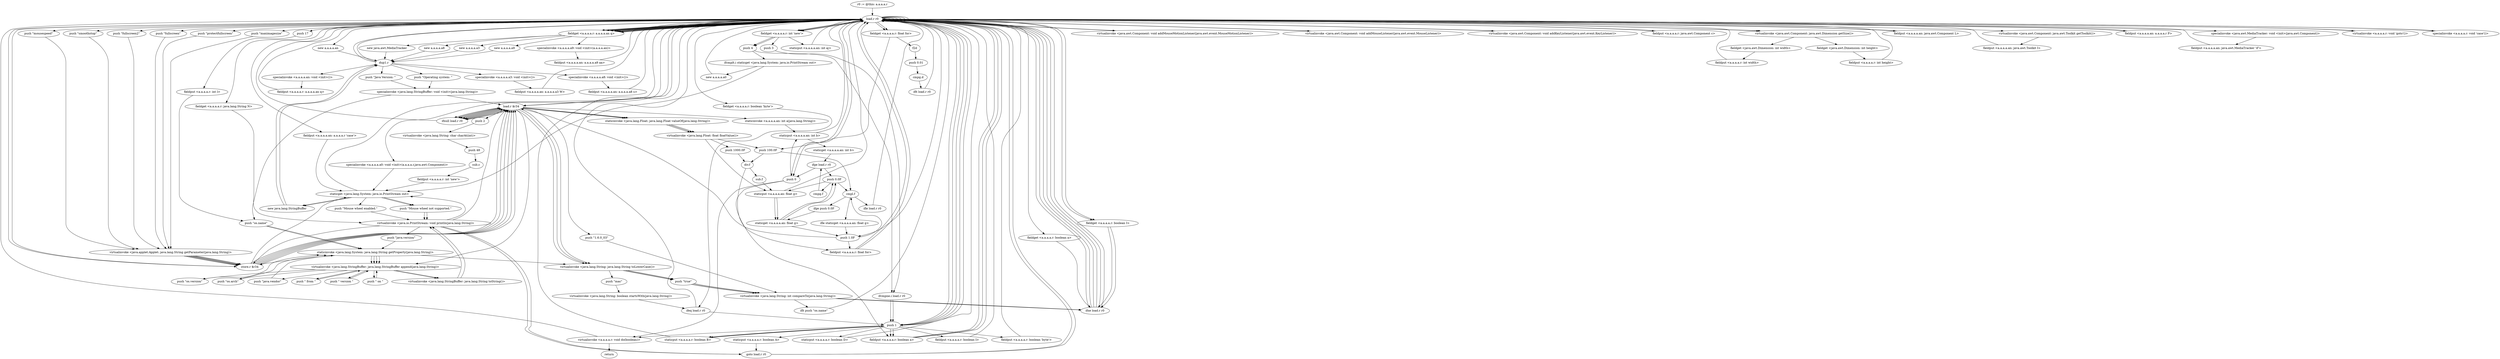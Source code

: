 digraph "" {
    "r0 := @this: a.a.a.a.r"
    "load.r r0"
    "r0 := @this: a.a.a.a.r"->"load.r r0";
    "new a.a.a.a.an"
    "load.r r0"->"new a.a.a.a.an";
    "dup1.r"
    "new a.a.a.a.an"->"dup1.r";
    "specialinvoke <a.a.a.a.an: void <init>()>"
    "dup1.r"->"specialinvoke <a.a.a.a.an: void <init>()>";
    "fieldput <a.a.a.a.r: a.a.a.a.an q>"
    "specialinvoke <a.a.a.a.an: void <init>()>"->"fieldput <a.a.a.a.r: a.a.a.a.an q>";
    "fieldput <a.a.a.a.r: a.a.a.a.an q>"->"load.r r0";
    "fieldget <a.a.a.a.r: a.a.a.a.an q>"
    "load.r r0"->"fieldget <a.a.a.a.r: a.a.a.a.an q>";
    "fieldget <a.a.a.a.r: a.a.a.a.an q>"->"load.r r0";
    "fieldput <a.a.a.a.an: a.a.a.a.r 'case'>"
    "load.r r0"->"fieldput <a.a.a.a.an: a.a.a.a.r 'case'>";
    "staticget <java.lang.System: java.io.PrintStream out>"
    "fieldput <a.a.a.a.an: a.a.a.a.r 'case'>"->"staticget <java.lang.System: java.io.PrintStream out>";
    "staticget <java.lang.System: java.io.PrintStream out>"->"load.r r0";
    "fieldget <a.a.a.a.r: java.lang.String N>"
    "load.r r0"->"fieldget <a.a.a.a.r: java.lang.String N>";
    "virtualinvoke <java.io.PrintStream: void println(java.lang.String)>"
    "fieldget <a.a.a.a.r: java.lang.String N>"->"virtualinvoke <java.io.PrintStream: void println(java.lang.String)>";
    "push \"java.version\""
    "virtualinvoke <java.io.PrintStream: void println(java.lang.String)>"->"push \"java.version\"";
    "staticinvoke <java.lang.System: java.lang.String getProperty(java.lang.String)>"
    "push \"java.version\""->"staticinvoke <java.lang.System: java.lang.String getProperty(java.lang.String)>";
    "store.r $r34"
    "staticinvoke <java.lang.System: java.lang.String getProperty(java.lang.String)>"->"store.r $r34";
    "store.r $r34"->"load.r r0";
    "load.r $r34"
    "load.r r0"->"load.r $r34";
    "push 2"
    "load.r $r34"->"push 2";
    "virtualinvoke <java.lang.String: char charAt(int)>"
    "push 2"->"virtualinvoke <java.lang.String: char charAt(int)>";
    "push 48"
    "virtualinvoke <java.lang.String: char charAt(int)>"->"push 48";
    "sub.c"
    "push 48"->"sub.c";
    "fieldput <a.a.a.a.r: int 'new'>"
    "sub.c"->"fieldput <a.a.a.a.r: int 'new'>";
    "fieldput <a.a.a.a.r: int 'new'>"->"staticget <java.lang.System: java.io.PrintStream out>";
    "new java.lang.StringBuffer"
    "staticget <java.lang.System: java.io.PrintStream out>"->"new java.lang.StringBuffer";
    "new java.lang.StringBuffer"->"dup1.r";
    "push \"Java Version: \""
    "dup1.r"->"push \"Java Version: \"";
    "specialinvoke <java.lang.StringBuffer: void <init>(java.lang.String)>"
    "push \"Java Version: \""->"specialinvoke <java.lang.StringBuffer: void <init>(java.lang.String)>";
    "specialinvoke <java.lang.StringBuffer: void <init>(java.lang.String)>"->"load.r $r34";
    "virtualinvoke <java.lang.StringBuffer: java.lang.StringBuffer append(java.lang.String)>"
    "load.r $r34"->"virtualinvoke <java.lang.StringBuffer: java.lang.StringBuffer append(java.lang.String)>";
    "push \" from \""
    "virtualinvoke <java.lang.StringBuffer: java.lang.StringBuffer append(java.lang.String)>"->"push \" from \"";
    "push \" from \""->"virtualinvoke <java.lang.StringBuffer: java.lang.StringBuffer append(java.lang.String)>";
    "push \"java.vendor\""
    "virtualinvoke <java.lang.StringBuffer: java.lang.StringBuffer append(java.lang.String)>"->"push \"java.vendor\"";
    "push \"java.vendor\""->"staticinvoke <java.lang.System: java.lang.String getProperty(java.lang.String)>";
    "staticinvoke <java.lang.System: java.lang.String getProperty(java.lang.String)>"->"virtualinvoke <java.lang.StringBuffer: java.lang.StringBuffer append(java.lang.String)>";
    "virtualinvoke <java.lang.StringBuffer: java.lang.String toString()>"
    "virtualinvoke <java.lang.StringBuffer: java.lang.StringBuffer append(java.lang.String)>"->"virtualinvoke <java.lang.StringBuffer: java.lang.String toString()>";
    "virtualinvoke <java.lang.StringBuffer: java.lang.String toString()>"->"virtualinvoke <java.io.PrintStream: void println(java.lang.String)>";
    "virtualinvoke <java.io.PrintStream: void println(java.lang.String)>"->"staticget <java.lang.System: java.io.PrintStream out>";
    "staticget <java.lang.System: java.io.PrintStream out>"->"new java.lang.StringBuffer";
    "new java.lang.StringBuffer"->"dup1.r";
    "push \"Operating system: \""
    "dup1.r"->"push \"Operating system: \"";
    "push \"Operating system: \""->"specialinvoke <java.lang.StringBuffer: void <init>(java.lang.String)>";
    "push \"os.name\""
    "specialinvoke <java.lang.StringBuffer: void <init>(java.lang.String)>"->"push \"os.name\"";
    "push \"os.name\""->"staticinvoke <java.lang.System: java.lang.String getProperty(java.lang.String)>";
    "staticinvoke <java.lang.System: java.lang.String getProperty(java.lang.String)>"->"virtualinvoke <java.lang.StringBuffer: java.lang.StringBuffer append(java.lang.String)>";
    "push \" version \""
    "virtualinvoke <java.lang.StringBuffer: java.lang.StringBuffer append(java.lang.String)>"->"push \" version \"";
    "push \" version \""->"virtualinvoke <java.lang.StringBuffer: java.lang.StringBuffer append(java.lang.String)>";
    "push \"os.version\""
    "virtualinvoke <java.lang.StringBuffer: java.lang.StringBuffer append(java.lang.String)>"->"push \"os.version\"";
    "push \"os.version\""->"staticinvoke <java.lang.System: java.lang.String getProperty(java.lang.String)>";
    "staticinvoke <java.lang.System: java.lang.String getProperty(java.lang.String)>"->"virtualinvoke <java.lang.StringBuffer: java.lang.StringBuffer append(java.lang.String)>";
    "push \" on \""
    "virtualinvoke <java.lang.StringBuffer: java.lang.StringBuffer append(java.lang.String)>"->"push \" on \"";
    "push \" on \""->"virtualinvoke <java.lang.StringBuffer: java.lang.StringBuffer append(java.lang.String)>";
    "push \"os.arch\""
    "virtualinvoke <java.lang.StringBuffer: java.lang.StringBuffer append(java.lang.String)>"->"push \"os.arch\"";
    "push \"os.arch\""->"staticinvoke <java.lang.System: java.lang.String getProperty(java.lang.String)>";
    "staticinvoke <java.lang.System: java.lang.String getProperty(java.lang.String)>"->"virtualinvoke <java.lang.StringBuffer: java.lang.StringBuffer append(java.lang.String)>";
    "virtualinvoke <java.lang.StringBuffer: java.lang.StringBuffer append(java.lang.String)>"->"virtualinvoke <java.lang.StringBuffer: java.lang.String toString()>";
    "virtualinvoke <java.lang.StringBuffer: java.lang.String toString()>"->"virtualinvoke <java.io.PrintStream: void println(java.lang.String)>";
    "virtualinvoke <java.io.PrintStream: void println(java.lang.String)>"->"load.r $r34";
    "push \"1.6.0_03\""
    "load.r $r34"->"push \"1.6.0_03\"";
    "virtualinvoke <java.lang.String: int compareTo(java.lang.String)>"
    "push \"1.6.0_03\""->"virtualinvoke <java.lang.String: int compareTo(java.lang.String)>";
    "iflt push \"os.name\""
    "virtualinvoke <java.lang.String: int compareTo(java.lang.String)>"->"iflt push \"os.name\"";
    "iflt push \"os.name\""->"load.r r0";
    "push 17"
    "load.r r0"->"push 17";
    "fieldput <a.a.a.a.r: int l>"
    "push 17"->"fieldput <a.a.a.a.r: int l>";
    "fieldput <a.a.a.a.r: int l>"->"push \"os.name\"";
    "push \"os.name\""->"staticinvoke <java.lang.System: java.lang.String getProperty(java.lang.String)>";
    "virtualinvoke <java.lang.String: java.lang.String toLowerCase()>"
    "staticinvoke <java.lang.System: java.lang.String getProperty(java.lang.String)>"->"virtualinvoke <java.lang.String: java.lang.String toLowerCase()>";
    "push \"mac\""
    "virtualinvoke <java.lang.String: java.lang.String toLowerCase()>"->"push \"mac\"";
    "virtualinvoke <java.lang.String: boolean startsWith(java.lang.String)>"
    "push \"mac\""->"virtualinvoke <java.lang.String: boolean startsWith(java.lang.String)>";
    "ifeq load.r r0"
    "virtualinvoke <java.lang.String: boolean startsWith(java.lang.String)>"->"ifeq load.r r0";
    "push 1"
    "ifeq load.r r0"->"push 1";
    "staticput <a.a.a.a.r: boolean D>"
    "push 1"->"staticput <a.a.a.a.r: boolean D>";
    "staticput <a.a.a.a.r: boolean D>"->"load.r r0";
    "fieldget <a.a.a.a.r: int 'new'>"
    "load.r r0"->"fieldget <a.a.a.a.r: int 'new'>";
    "push 3"
    "fieldget <a.a.a.a.r: int 'new'>"->"push 3";
    "ifcmpne.i load.r r0"
    "push 3"->"ifcmpne.i load.r r0";
    "ifcmpne.i load.r r0"->"push 1";
    "staticput <a.a.a.a.r: boolean B>"
    "push 1"->"staticput <a.a.a.a.r: boolean B>";
    "staticput <a.a.a.a.r: boolean B>"->"load.r r0";
    "load.r r0"->"fieldget <a.a.a.a.r: int 'new'>";
    "push 4"
    "fieldget <a.a.a.a.r: int 'new'>"->"push 4";
    "push 4"->"ifcmpne.i load.r r0";
    "ifcmpne.i load.r r0"->"push 1";
    "push 1"->"staticput <a.a.a.a.r: boolean B>";
    "staticput <a.a.a.a.r: boolean B>"->"push 1";
    "staticput <a.a.a.a.r: boolean A>"
    "push 1"->"staticput <a.a.a.a.r: boolean A>";
    "goto load.r r0"
    "staticput <a.a.a.a.r: boolean A>"->"goto load.r r0";
    "goto load.r r0"->"load.r r0";
    "load.r r0"->"load.r r0";
    "virtualinvoke <java.awt.Component: void addMouseMotionListener(java.awt.event.MouseMotionListener)>"
    "load.r r0"->"virtualinvoke <java.awt.Component: void addMouseMotionListener(java.awt.event.MouseMotionListener)>";
    "virtualinvoke <java.awt.Component: void addMouseMotionListener(java.awt.event.MouseMotionListener)>"->"load.r r0";
    "load.r r0"->"load.r r0";
    "virtualinvoke <java.awt.Component: void addMouseListener(java.awt.event.MouseListener)>"
    "load.r r0"->"virtualinvoke <java.awt.Component: void addMouseListener(java.awt.event.MouseListener)>";
    "virtualinvoke <java.awt.Component: void addMouseListener(java.awt.event.MouseListener)>"->"load.r r0";
    "load.r r0"->"load.r r0";
    "virtualinvoke <java.awt.Component: void addKeyListener(java.awt.event.KeyListener)>"
    "load.r r0"->"virtualinvoke <java.awt.Component: void addKeyListener(java.awt.event.KeyListener)>";
    "virtualinvoke <java.awt.Component: void addKeyListener(java.awt.event.KeyListener)>"->"load.r r0";
    "load.r r0"->"load.r r0";
    "fieldput <a.a.a.a.r: java.awt.Component c>"
    "load.r r0"->"fieldput <a.a.a.a.r: java.awt.Component c>";
    "fieldput <a.a.a.a.r: java.awt.Component c>"->"load.r r0";
    "load.r r0"->"load.r r0";
    "virtualinvoke <java.awt.Component: java.awt.Dimension getSize()>"
    "load.r r0"->"virtualinvoke <java.awt.Component: java.awt.Dimension getSize()>";
    "fieldget <java.awt.Dimension: int width>"
    "virtualinvoke <java.awt.Component: java.awt.Dimension getSize()>"->"fieldget <java.awt.Dimension: int width>";
    "fieldput <a.a.a.a.r: int width>"
    "fieldget <java.awt.Dimension: int width>"->"fieldput <a.a.a.a.r: int width>";
    "fieldput <a.a.a.a.r: int width>"->"load.r r0";
    "load.r r0"->"load.r r0";
    "load.r r0"->"virtualinvoke <java.awt.Component: java.awt.Dimension getSize()>";
    "fieldget <java.awt.Dimension: int height>"
    "virtualinvoke <java.awt.Component: java.awt.Dimension getSize()>"->"fieldget <java.awt.Dimension: int height>";
    "fieldput <a.a.a.a.r: int height>"
    "fieldget <java.awt.Dimension: int height>"->"fieldput <a.a.a.a.r: int height>";
    "fieldput <a.a.a.a.r: int height>"->"load.r r0";
    "load.r r0"->"fieldget <a.a.a.a.r: a.a.a.a.an q>";
    "fieldget <a.a.a.a.r: a.a.a.a.an q>"->"load.r r0";
    "fieldput <a.a.a.a.an: java.awt.Component L>"
    "load.r r0"->"fieldput <a.a.a.a.an: java.awt.Component L>";
    "fieldput <a.a.a.a.an: java.awt.Component L>"->"load.r r0";
    "load.r r0"->"fieldget <a.a.a.a.r: a.a.a.a.an q>";
    "fieldget <a.a.a.a.r: a.a.a.a.an q>"->"load.r r0";
    "virtualinvoke <java.awt.Component: java.awt.Toolkit getToolkit()>"
    "load.r r0"->"virtualinvoke <java.awt.Component: java.awt.Toolkit getToolkit()>";
    "fieldput <a.a.a.a.an: java.awt.Toolkit I>"
    "virtualinvoke <java.awt.Component: java.awt.Toolkit getToolkit()>"->"fieldput <a.a.a.a.an: java.awt.Toolkit I>";
    "fieldput <a.a.a.a.an: java.awt.Toolkit I>"->"load.r r0";
    "load.r r0"->"fieldget <a.a.a.a.r: a.a.a.a.an q>";
    "new a.a.a.a.a3"
    "fieldget <a.a.a.a.r: a.a.a.a.an q>"->"new a.a.a.a.a3";
    "new a.a.a.a.a3"->"dup1.r";
    "specialinvoke <a.a.a.a.a3: void <init>()>"
    "dup1.r"->"specialinvoke <a.a.a.a.a3: void <init>()>";
    "fieldput <a.a.a.a.an: a.a.a.a.a3 W>"
    "specialinvoke <a.a.a.a.a3: void <init>()>"->"fieldput <a.a.a.a.an: a.a.a.a.a3 W>";
    "fieldput <a.a.a.a.an: a.a.a.a.a3 W>"->"load.r r0";
    "load.r r0"->"fieldget <a.a.a.a.r: a.a.a.a.an q>";
    "new a.a.a.a.a9"
    "fieldget <a.a.a.a.r: a.a.a.a.an q>"->"new a.a.a.a.a9";
    "new a.a.a.a.a9"->"dup1.r";
    "dup1.r"->"load.r r0";
    "load.r r0"->"fieldget <a.a.a.a.r: a.a.a.a.an q>";
    "specialinvoke <a.a.a.a.a9: void <init>(a.a.a.a.an)>"
    "fieldget <a.a.a.a.r: a.a.a.a.an q>"->"specialinvoke <a.a.a.a.a9: void <init>(a.a.a.a.an)>";
    "fieldput <a.a.a.a.an: a.a.a.a.a9 aa>"
    "specialinvoke <a.a.a.a.a9: void <init>(a.a.a.a.an)>"->"fieldput <a.a.a.a.an: a.a.a.a.a9 aa>";
    "fieldput <a.a.a.a.an: a.a.a.a.a9 aa>"->"load.r r0";
    "load.r r0"->"fieldget <a.a.a.a.r: a.a.a.a.an q>";
    "fieldget <a.a.a.a.r: a.a.a.a.an q>"->"load.r r0";
    "fieldput <a.a.a.a.an: a.a.a.a.r P>"
    "load.r r0"->"fieldput <a.a.a.a.an: a.a.a.a.r P>";
    "fieldput <a.a.a.a.an: a.a.a.a.r P>"->"load.r r0";
    "load.r r0"->"fieldget <a.a.a.a.r: a.a.a.a.an q>";
    "new java.awt.MediaTracker"
    "fieldget <a.a.a.a.r: a.a.a.a.an q>"->"new java.awt.MediaTracker";
    "new java.awt.MediaTracker"->"dup1.r";
    "dup1.r"->"load.r r0";
    "specialinvoke <java.awt.MediaTracker: void <init>(java.awt.Component)>"
    "load.r r0"->"specialinvoke <java.awt.MediaTracker: void <init>(java.awt.Component)>";
    "fieldput <a.a.a.a.an: java.awt.MediaTracker 'if'>"
    "specialinvoke <java.awt.MediaTracker: void <init>(java.awt.Component)>"->"fieldput <a.a.a.a.an: java.awt.MediaTracker 'if'>";
    "fieldput <a.a.a.a.an: java.awt.MediaTracker 'if'>"->"load.r r0";
    "load.r r0"->"fieldget <a.a.a.a.r: a.a.a.a.an q>";
    "new a.a.a.a.a8"
    "fieldget <a.a.a.a.r: a.a.a.a.an q>"->"new a.a.a.a.a8";
    "new a.a.a.a.a8"->"dup1.r";
    "specialinvoke <a.a.a.a.a8: void <init>()>"
    "dup1.r"->"specialinvoke <a.a.a.a.a8: void <init>()>";
    "fieldput <a.a.a.a.an: a.a.a.a.a8 s>"
    "specialinvoke <a.a.a.a.a8: void <init>()>"->"fieldput <a.a.a.a.an: a.a.a.a.a8 s>";
    "fieldput <a.a.a.a.an: a.a.a.a.a8 s>"->"load.r r0";
    "load.r r0"->"fieldget <a.a.a.a.r: int 'new'>";
    "staticput <a.a.a.a.an: int aj>"
    "fieldget <a.a.a.a.r: int 'new'>"->"staticput <a.a.a.a.an: int aj>";
    "staticput <a.a.a.a.an: int aj>"->"load.r r0";
    "virtualinvoke <a.a.a.a.r: void 'goto'()>"
    "load.r r0"->"virtualinvoke <a.a.a.a.r: void 'goto'()>";
    "virtualinvoke <a.a.a.a.r: void 'goto'()>"->"load.r r0";
    "push \"maximagesize\""
    "load.r r0"->"push \"maximagesize\"";
    "virtualinvoke <java.applet.Applet: java.lang.String getParameter(java.lang.String)>"
    "push \"maximagesize\""->"virtualinvoke <java.applet.Applet: java.lang.String getParameter(java.lang.String)>";
    "virtualinvoke <java.applet.Applet: java.lang.String getParameter(java.lang.String)>"->"store.r $r34";
    "store.r $r34"->"load.r $r34";
    "ifnull load.r r0"
    "load.r $r34"->"ifnull load.r r0";
    "ifnull load.r r0"->"load.r $r34";
    "staticinvoke <a.a.a.a.an: int a(java.lang.String)>"
    "load.r $r34"->"staticinvoke <a.a.a.a.an: int a(java.lang.String)>";
    "staticput <a.a.a.a.an: int b>"
    "staticinvoke <a.a.a.a.an: int a(java.lang.String)>"->"staticput <a.a.a.a.an: int b>";
    "staticget <a.a.a.a.an: int b>"
    "staticput <a.a.a.a.an: int b>"->"staticget <a.a.a.a.an: int b>";
    "ifge load.r r0"
    "staticget <a.a.a.a.an: int b>"->"ifge load.r r0";
    "push 0"
    "ifge load.r r0"->"push 0";
    "push 0"->"staticput <a.a.a.a.an: int b>";
    "staticput <a.a.a.a.an: int b>"->"load.r r0";
    "load.r r0"->"fieldget <a.a.a.a.r: int 'new'>";
    "fieldget <a.a.a.a.r: int 'new'>"->"push 4";
    "ifcmplt.i staticget <java.lang.System: java.io.PrintStream out>"
    "push 4"->"ifcmplt.i staticget <java.lang.System: java.io.PrintStream out>";
    "new a.a.a.a.a0"
    "ifcmplt.i staticget <java.lang.System: java.io.PrintStream out>"->"new a.a.a.a.a0";
    "new a.a.a.a.a0"->"load.r r0";
    "load.r r0"->"load.r r0";
    "specialinvoke <a.a.a.a.a0: void <init>(a.a.a.a.r,java.awt.Component)>"
    "load.r r0"->"specialinvoke <a.a.a.a.a0: void <init>(a.a.a.a.r,java.awt.Component)>";
    "specialinvoke <a.a.a.a.a0: void <init>(a.a.a.a.r,java.awt.Component)>"->"staticget <java.lang.System: java.io.PrintStream out>";
    "push \"Mouse wheel enabled.\""
    "staticget <java.lang.System: java.io.PrintStream out>"->"push \"Mouse wheel enabled.\"";
    "push \"Mouse wheel enabled.\""->"virtualinvoke <java.io.PrintStream: void println(java.lang.String)>";
    "virtualinvoke <java.io.PrintStream: void println(java.lang.String)>"->"goto load.r r0";
    "goto load.r r0"->"load.r r0";
    "push \"mousespeed\""
    "load.r r0"->"push \"mousespeed\"";
    "push \"mousespeed\""->"virtualinvoke <java.applet.Applet: java.lang.String getParameter(java.lang.String)>";
    "virtualinvoke <java.applet.Applet: java.lang.String getParameter(java.lang.String)>"->"store.r $r34";
    "store.r $r34"->"load.r $r34";
    "load.r $r34"->"ifnull load.r r0";
    "ifnull load.r r0"->"load.r r0";
    "load.r r0"->"load.r $r34";
    "staticinvoke <java.lang.Float: java.lang.Float valueOf(java.lang.String)>"
    "load.r $r34"->"staticinvoke <java.lang.Float: java.lang.Float valueOf(java.lang.String)>";
    "virtualinvoke <java.lang.Float: float floatValue()>"
    "staticinvoke <java.lang.Float: java.lang.Float valueOf(java.lang.String)>"->"virtualinvoke <java.lang.Float: float floatValue()>";
    "push 100.0F"
    "virtualinvoke <java.lang.Float: float floatValue()>"->"push 100.0F";
    "div.f"
    "push 100.0F"->"div.f";
    "fieldput <a.a.a.a.r: float for>"
    "div.f"->"fieldput <a.a.a.a.r: float for>";
    "fieldput <a.a.a.a.r: float for>"->"load.r r0";
    "fieldget <a.a.a.a.r: float for>"
    "load.r r0"->"fieldget <a.a.a.a.r: float for>";
    "f2d"
    "fieldget <a.a.a.a.r: float for>"->"f2d";
    "push 0.01"
    "f2d"->"push 0.01";
    "cmpg.d"
    "push 0.01"->"cmpg.d";
    "iflt load.r r0"
    "cmpg.d"->"iflt load.r r0";
    "iflt load.r r0"->"load.r r0";
    "load.r r0"->"fieldget <a.a.a.a.r: float for>";
    "fieldget <a.a.a.a.r: float for>"->"push 100.0F";
    "cmpl.f"
    "push 100.0F"->"cmpl.f";
    "ifle load.r r0"
    "cmpl.f"->"ifle load.r r0";
    "ifle load.r r0"->"load.r r0";
    "push 1.0F"
    "load.r r0"->"push 1.0F";
    "push 1.0F"->"fieldput <a.a.a.a.r: float for>";
    "fieldput <a.a.a.a.r: float for>"->"load.r r0";
    "push \"smoothstop\""
    "load.r r0"->"push \"smoothstop\"";
    "push \"smoothstop\""->"virtualinvoke <java.applet.Applet: java.lang.String getParameter(java.lang.String)>";
    "virtualinvoke <java.applet.Applet: java.lang.String getParameter(java.lang.String)>"->"store.r $r34";
    "store.r $r34"->"load.r $r34";
    "load.r $r34"->"ifnull load.r r0";
    "ifnull load.r r0"->"load.r $r34";
    "load.r $r34"->"staticinvoke <java.lang.Float: java.lang.Float valueOf(java.lang.String)>";
    "staticinvoke <java.lang.Float: java.lang.Float valueOf(java.lang.String)>"->"virtualinvoke <java.lang.Float: float floatValue()>";
    "staticput <a.a.a.a.an: float g>"
    "virtualinvoke <java.lang.Float: float floatValue()>"->"staticput <a.a.a.a.an: float g>";
    "staticget <a.a.a.a.an: float g>"
    "staticput <a.a.a.a.an: float g>"->"staticget <a.a.a.a.an: float g>";
    "push 0.0F"
    "staticget <a.a.a.a.an: float g>"->"push 0.0F";
    "push 0.0F"->"cmpl.f";
    "ifle staticget <a.a.a.a.an: float g>"
    "cmpl.f"->"ifle staticget <a.a.a.a.an: float g>";
    "ifle staticget <a.a.a.a.an: float g>"->"push 1.0F";
    "push 1.0F"->"load.r $r34";
    "load.r $r34"->"staticinvoke <java.lang.Float: java.lang.Float valueOf(java.lang.String)>";
    "staticinvoke <java.lang.Float: java.lang.Float valueOf(java.lang.String)>"->"virtualinvoke <java.lang.Float: float floatValue()>";
    "push 1000.0F"
    "virtualinvoke <java.lang.Float: float floatValue()>"->"push 1000.0F";
    "push 1000.0F"->"div.f";
    "sub.f"
    "div.f"->"sub.f";
    "sub.f"->"staticput <a.a.a.a.an: float g>";
    "staticput <a.a.a.a.an: float g>"->"staticget <a.a.a.a.an: float g>";
    "staticget <a.a.a.a.an: float g>"->"push 1.0F";
    "push 1.0F"->"cmpl.f";
    "ifge push 0.0F"
    "cmpl.f"->"ifge push 0.0F";
    "ifge push 0.0F"->"staticget <a.a.a.a.an: float g>";
    "staticget <a.a.a.a.an: float g>"->"push 0.0F";
    "cmpg.f"
    "push 0.0F"->"cmpg.f";
    "cmpg.f"->"ifge load.r r0";
    "ifge load.r r0"->"push 0.0F";
    "push 0.0F"->"staticput <a.a.a.a.an: float g>";
    "staticput <a.a.a.a.an: float g>"->"load.r r0";
    "push \"fullscreen2\""
    "load.r r0"->"push \"fullscreen2\"";
    "push \"fullscreen2\""->"virtualinvoke <java.applet.Applet: java.lang.String getParameter(java.lang.String)>";
    "virtualinvoke <java.applet.Applet: java.lang.String getParameter(java.lang.String)>"->"store.r $r34";
    "store.r $r34"->"load.r $r34";
    "load.r $r34"->"ifnull load.r r0";
    "ifnull load.r r0"->"load.r $r34";
    "load.r $r34"->"virtualinvoke <java.lang.String: java.lang.String toLowerCase()>";
    "push \"true\""
    "virtualinvoke <java.lang.String: java.lang.String toLowerCase()>"->"push \"true\"";
    "push \"true\""->"virtualinvoke <java.lang.String: int compareTo(java.lang.String)>";
    "ifne load.r r0"
    "virtualinvoke <java.lang.String: int compareTo(java.lang.String)>"->"ifne load.r r0";
    "ifne load.r r0"->"load.r r0";
    "load.r r0"->"push 1";
    "fieldput <a.a.a.a.r: boolean I>"
    "push 1"->"fieldput <a.a.a.a.r: boolean I>";
    "fieldput <a.a.a.a.r: boolean I>"->"load.r r0";
    "fieldget <a.a.a.a.r: boolean I>"
    "load.r r0"->"fieldget <a.a.a.a.r: boolean I>";
    "fieldget <a.a.a.a.r: boolean I>"->"ifne load.r r0";
    "ifne load.r r0"->"load.r r0";
    "push \"fullscreen\""
    "load.r r0"->"push \"fullscreen\"";
    "push \"fullscreen\""->"virtualinvoke <java.applet.Applet: java.lang.String getParameter(java.lang.String)>";
    "virtualinvoke <java.applet.Applet: java.lang.String getParameter(java.lang.String)>"->"store.r $r34";
    "store.r $r34"->"load.r $r34";
    "load.r $r34"->"ifnull load.r r0";
    "ifnull load.r r0"->"load.r $r34";
    "load.r $r34"->"virtualinvoke <java.lang.String: java.lang.String toLowerCase()>";
    "virtualinvoke <java.lang.String: java.lang.String toLowerCase()>"->"push \"true\"";
    "push \"true\""->"virtualinvoke <java.lang.String: int compareTo(java.lang.String)>";
    "virtualinvoke <java.lang.String: int compareTo(java.lang.String)>"->"ifne load.r r0";
    "ifne load.r r0"->"load.r r0";
    "load.r r0"->"push 1";
    "fieldput <a.a.a.a.r: boolean a>"
    "push 1"->"fieldput <a.a.a.a.r: boolean a>";
    "fieldput <a.a.a.a.r: boolean a>"->"load.r r0";
    "push \"protectfullscreen\""
    "load.r r0"->"push \"protectfullscreen\"";
    "push \"protectfullscreen\""->"virtualinvoke <java.applet.Applet: java.lang.String getParameter(java.lang.String)>";
    "virtualinvoke <java.applet.Applet: java.lang.String getParameter(java.lang.String)>"->"store.r $r34";
    "store.r $r34"->"load.r $r34";
    "load.r $r34"->"ifnull load.r r0";
    "ifnull load.r r0"->"load.r $r34";
    "load.r $r34"->"virtualinvoke <java.lang.String: java.lang.String toLowerCase()>";
    "virtualinvoke <java.lang.String: java.lang.String toLowerCase()>"->"push \"true\"";
    "push \"true\""->"virtualinvoke <java.lang.String: int compareTo(java.lang.String)>";
    "virtualinvoke <java.lang.String: int compareTo(java.lang.String)>"->"ifne load.r r0";
    "ifne load.r r0"->"load.r r0";
    "load.r r0"->"push 1";
    "fieldput <a.a.a.a.r: boolean 'byte'>"
    "push 1"->"fieldput <a.a.a.a.r: boolean 'byte'>";
    "fieldput <a.a.a.a.r: boolean 'byte'>"->"load.r r0";
    "specialinvoke <a.a.a.a.r: void 'case'()>"
    "load.r r0"->"specialinvoke <a.a.a.a.r: void 'case'()>";
    "specialinvoke <a.a.a.a.r: void 'case'()>"->"load.r r0";
    "fieldget <a.a.a.a.r: boolean 'byte'>"
    "load.r r0"->"fieldget <a.a.a.a.r: boolean 'byte'>";
    "fieldget <a.a.a.a.r: boolean 'byte'>"->"ifeq load.r r0";
    "ifeq load.r r0"->"load.r r0";
    "fieldget <a.a.a.a.r: boolean a>"
    "load.r r0"->"fieldget <a.a.a.a.r: boolean a>";
    "fieldget <a.a.a.a.r: boolean a>"->"ifne load.r r0";
    "ifne load.r r0"->"load.r r0";
    "load.r r0"->"fieldget <a.a.a.a.r: boolean I>";
    "fieldget <a.a.a.a.r: boolean I>"->"ifne load.r r0";
    "ifne load.r r0"->"load.r r0";
    "load.r r0"->"push 1";
    "push 1"->"fieldput <a.a.a.a.r: boolean a>";
    "fieldput <a.a.a.a.r: boolean a>"->"load.r r0";
    "load.r r0"->"push 0";
    "virtualinvoke <a.a.a.a.r: void do(boolean)>"
    "push 0"->"virtualinvoke <a.a.a.a.r: void do(boolean)>";
    "virtualinvoke <a.a.a.a.r: void do(boolean)>"->"load.r r0";
    "load.r r0"->"push 0";
    "push 0"->"fieldput <a.a.a.a.r: boolean a>";
    "fieldput <a.a.a.a.r: boolean a>"->"load.r r0";
    "load.r r0"->"push 1";
    "push 1"->"virtualinvoke <a.a.a.a.r: void do(boolean)>";
    "return"
    "virtualinvoke <a.a.a.a.r: void do(boolean)>"->"return";
    "virtualinvoke <java.io.PrintStream: void println(java.lang.String)>"->"store.r $r34";
    "store.r $r34"->"staticget <java.lang.System: java.io.PrintStream out>";
    "push \"Mouse wheel not supported.\""
    "staticget <java.lang.System: java.io.PrintStream out>"->"push \"Mouse wheel not supported.\"";
    "push \"Mouse wheel not supported.\""->"virtualinvoke <java.io.PrintStream: void println(java.lang.String)>";
    "virtualinvoke <java.io.PrintStream: void println(java.lang.String)>"->"goto load.r r0";
    "ifcmplt.i staticget <java.lang.System: java.io.PrintStream out>"->"staticget <java.lang.System: java.io.PrintStream out>";
    "staticget <java.lang.System: java.io.PrintStream out>"->"push \"Mouse wheel not supported.\"";
    "push \"Mouse wheel not supported.\""->"virtualinvoke <java.io.PrintStream: void println(java.lang.String)>";
    "load.r r0"->"store.r $r34";
}

